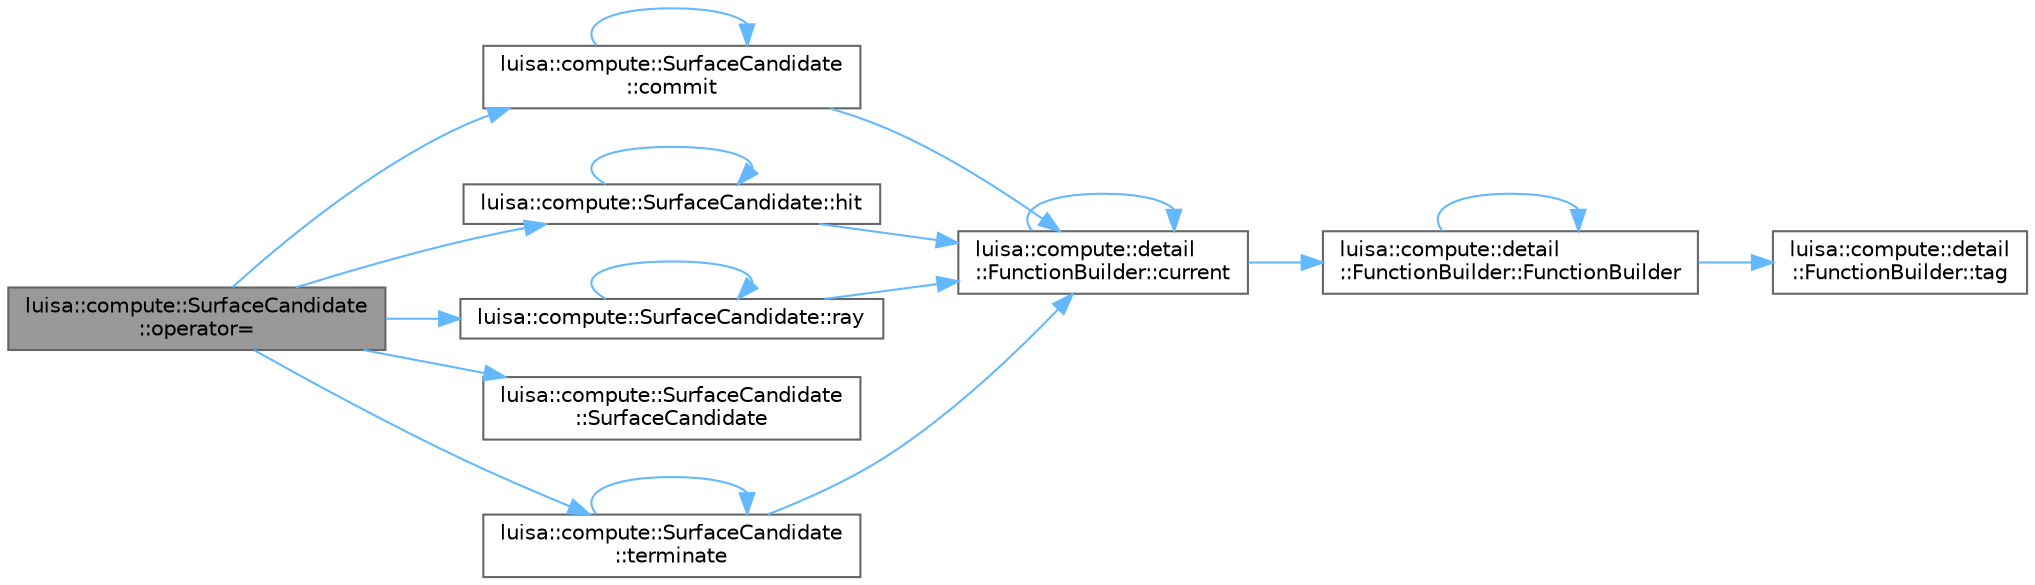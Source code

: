 digraph "luisa::compute::SurfaceCandidate::operator="
{
 // LATEX_PDF_SIZE
  bgcolor="transparent";
  edge [fontname=Helvetica,fontsize=10,labelfontname=Helvetica,labelfontsize=10];
  node [fontname=Helvetica,fontsize=10,shape=box,height=0.2,width=0.4];
  rankdir="LR";
  Node1 [id="Node000001",label="luisa::compute::SurfaceCandidate\l::operator=",height=0.2,width=0.4,color="gray40", fillcolor="grey60", style="filled", fontcolor="black",tooltip=" "];
  Node1 -> Node2 [id="edge18_Node000001_Node000002",color="steelblue1",style="solid",tooltip=" "];
  Node2 [id="Node000002",label="luisa::compute::SurfaceCandidate\l::commit",height=0.2,width=0.4,color="grey40", fillcolor="white", style="filled",URL="$classluisa_1_1compute_1_1_surface_candidate.html#ab48971fd73d91a4dde4625cc04b71109",tooltip=" "];
  Node2 -> Node2 [id="edge19_Node000002_Node000002",color="steelblue1",style="solid",tooltip=" "];
  Node2 -> Node3 [id="edge20_Node000002_Node000003",color="steelblue1",style="solid",tooltip=" "];
  Node3 [id="Node000003",label="luisa::compute::detail\l::FunctionBuilder::current",height=0.2,width=0.4,color="grey40", fillcolor="white", style="filled",URL="$classluisa_1_1compute_1_1detail_1_1_function_builder.html#a4590ef89abb9497192eb36510caf0384",tooltip="Return current function builder on function stack."];
  Node3 -> Node3 [id="edge21_Node000003_Node000003",color="steelblue1",style="solid",tooltip=" "];
  Node3 -> Node4 [id="edge22_Node000003_Node000004",color="steelblue1",style="solid",tooltip=" "];
  Node4 [id="Node000004",label="luisa::compute::detail\l::FunctionBuilder::FunctionBuilder",height=0.2,width=0.4,color="grey40", fillcolor="white", style="filled",URL="$classluisa_1_1compute_1_1detail_1_1_function_builder.html#ad83f8a838bb7772fda8cf81d349e299f",tooltip="Construct a new Function Builder object"];
  Node4 -> Node4 [id="edge23_Node000004_Node000004",color="steelblue1",style="solid",tooltip=" "];
  Node4 -> Node5 [id="edge24_Node000004_Node000005",color="steelblue1",style="solid",tooltip=" "];
  Node5 [id="Node000005",label="luisa::compute::detail\l::FunctionBuilder::tag",height=0.2,width=0.4,color="grey40", fillcolor="white", style="filled",URL="$classluisa_1_1compute_1_1detail_1_1_function_builder.html#ada82e67c00b4091b4b8827303d97c87b",tooltip="Return tag(KERNEL, CALLABLE)."];
  Node1 -> Node6 [id="edge25_Node000001_Node000006",color="steelblue1",style="solid",tooltip=" "];
  Node6 [id="Node000006",label="luisa::compute::SurfaceCandidate::hit",height=0.2,width=0.4,color="grey40", fillcolor="white", style="filled",URL="$classluisa_1_1compute_1_1_surface_candidate.html#a569e30bbf1bee9ac81f8151ed300a1d7",tooltip=" "];
  Node6 -> Node3 [id="edge26_Node000006_Node000003",color="steelblue1",style="solid",tooltip=" "];
  Node6 -> Node6 [id="edge27_Node000006_Node000006",color="steelblue1",style="solid",tooltip=" "];
  Node1 -> Node7 [id="edge28_Node000001_Node000007",color="steelblue1",style="solid",tooltip=" "];
  Node7 [id="Node000007",label="luisa::compute::SurfaceCandidate::ray",height=0.2,width=0.4,color="grey40", fillcolor="white", style="filled",URL="$classluisa_1_1compute_1_1_surface_candidate.html#ac299839d3be27770458dbba8c74a5baa",tooltip=" "];
  Node7 -> Node3 [id="edge29_Node000007_Node000003",color="steelblue1",style="solid",tooltip=" "];
  Node7 -> Node7 [id="edge30_Node000007_Node000007",color="steelblue1",style="solid",tooltip=" "];
  Node1 -> Node8 [id="edge31_Node000001_Node000008",color="steelblue1",style="solid",tooltip=" "];
  Node8 [id="Node000008",label="luisa::compute::SurfaceCandidate\l::SurfaceCandidate",height=0.2,width=0.4,color="grey40", fillcolor="white", style="filled",URL="$classluisa_1_1compute_1_1_surface_candidate.html#a58645a743e8651155e04af6976a3acb5",tooltip=" "];
  Node1 -> Node9 [id="edge32_Node000001_Node000009",color="steelblue1",style="solid",tooltip=" "];
  Node9 [id="Node000009",label="luisa::compute::SurfaceCandidate\l::terminate",height=0.2,width=0.4,color="grey40", fillcolor="white", style="filled",URL="$classluisa_1_1compute_1_1_surface_candidate.html#aa46ff860df8f34c3424c2339affa1244",tooltip=" "];
  Node9 -> Node3 [id="edge33_Node000009_Node000003",color="steelblue1",style="solid",tooltip=" "];
  Node9 -> Node9 [id="edge34_Node000009_Node000009",color="steelblue1",style="solid",tooltip=" "];
}
